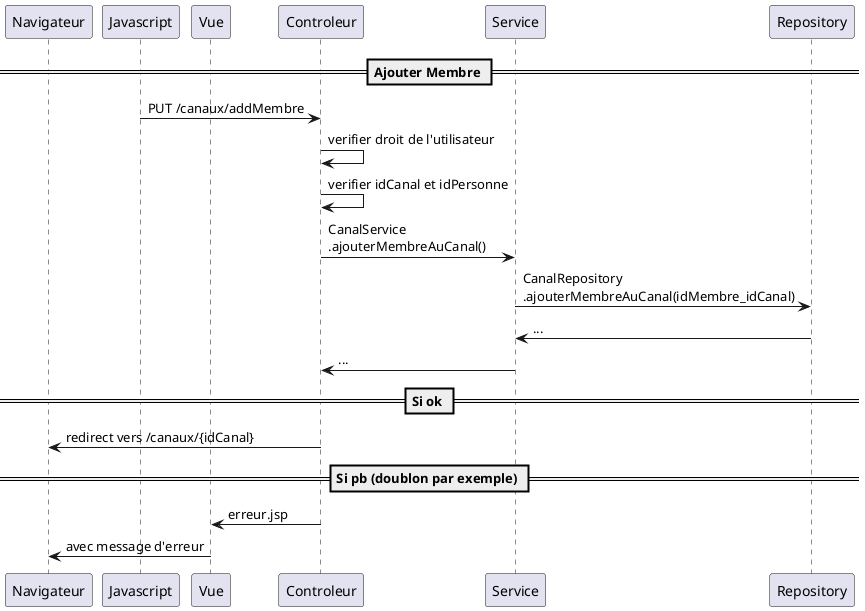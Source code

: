 @startuml
participant Navigateur
participant Javascript
participant Vue
== Ajouter Membre ==
Javascript -> Controleur : PUT /canaux/addMembre
Controleur -> Controleur: verifier droit de l'utilisateur
Controleur -> Controleur: verifier idCanal et idPersonne
Controleur -> Service : CanalService\n.ajouterMembreAuCanal()
Service -> Repository : CanalRepository\n.ajouterMembreAuCanal(idMembre_idCanal)
Repository ->Service : ...
Service -> Controleur : ...
== Si ok ==
Controleur -> Navigateur: redirect vers /canaux/{idCanal}
== Si pb (doublon par exemple) ==
Controleur -> Vue: erreur.jsp
Vue -> Navigateur: avec message d'erreur
@enduml
